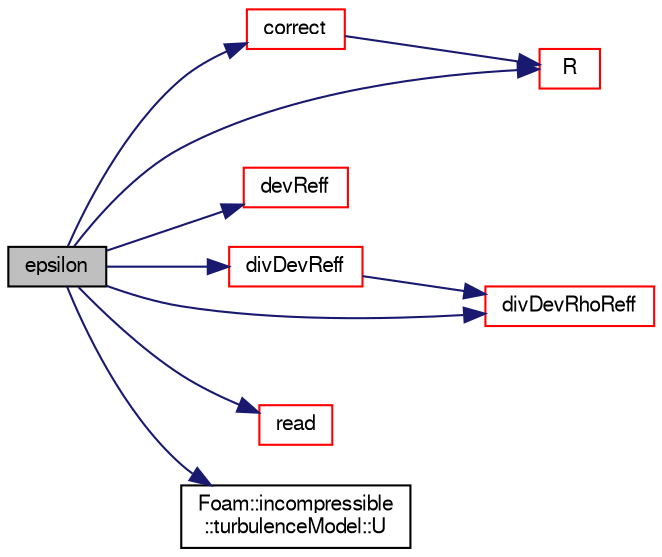 digraph "epsilon"
{
  bgcolor="transparent";
  edge [fontname="FreeSans",fontsize="10",labelfontname="FreeSans",labelfontsize="10"];
  node [fontname="FreeSans",fontsize="10",shape=record];
  rankdir="LR";
  Node1057 [label="epsilon",height=0.2,width=0.4,color="black", fillcolor="grey75", style="filled", fontcolor="black"];
  Node1057 -> Node1058 [color="midnightblue",fontsize="10",style="solid",fontname="FreeSans"];
  Node1058 [label="correct",height=0.2,width=0.4,color="red",URL="$a31082.html#a3ae44b28050c3aa494c1d8e18cf618c1",tooltip="Solve the turbulence equations and correct the turbulence viscosity. "];
  Node1058 -> Node1417 [color="midnightblue",fontsize="10",style="solid",fontname="FreeSans"];
  Node1417 [label="R",height=0.2,width=0.4,color="red",URL="$a31082.html#a89520ba1b936e6ffed0baac06d42349b",tooltip="Return the Reynolds stress tensor. "];
  Node1057 -> Node1454 [color="midnightblue",fontsize="10",style="solid",fontname="FreeSans"];
  Node1454 [label="devReff",height=0.2,width=0.4,color="red",URL="$a31082.html#a5449021fbe915095746a83606a000df4",tooltip="Return the effective stress tensor including the laminar stress. "];
  Node1057 -> Node1496 [color="midnightblue",fontsize="10",style="solid",fontname="FreeSans"];
  Node1496 [label="divDevReff",height=0.2,width=0.4,color="red",URL="$a31082.html#a028ac2eaccc9a479009b15cc6e21a89e",tooltip="Return the source term for the momentum equation. "];
  Node1496 -> Node1497 [color="midnightblue",fontsize="10",style="solid",fontname="FreeSans"];
  Node1497 [label="divDevRhoReff",height=0.2,width=0.4,color="red",URL="$a31082.html#a1d0345d58cf17e030967c2b77a4477d6",tooltip="Return the source term for the momentum equation. "];
  Node1057 -> Node1497 [color="midnightblue",fontsize="10",style="solid",fontname="FreeSans"];
  Node1057 -> Node1417 [color="midnightblue",fontsize="10",style="solid",fontname="FreeSans"];
  Node1057 -> Node1499 [color="midnightblue",fontsize="10",style="solid",fontname="FreeSans"];
  Node1499 [label="read",height=0.2,width=0.4,color="red",URL="$a31082.html#af816873151ddb0126e98bb2f914d8ed5",tooltip="Read RASProperties dictionary. "];
  Node1057 -> Node1501 [color="midnightblue",fontsize="10",style="solid",fontname="FreeSans"];
  Node1501 [label="Foam::incompressible\l::turbulenceModel::U",height=0.2,width=0.4,color="black",URL="$a31102.html#a536d168d7b335fe81f506f232b5b4872",tooltip="Access function to velocity field. "];
}
